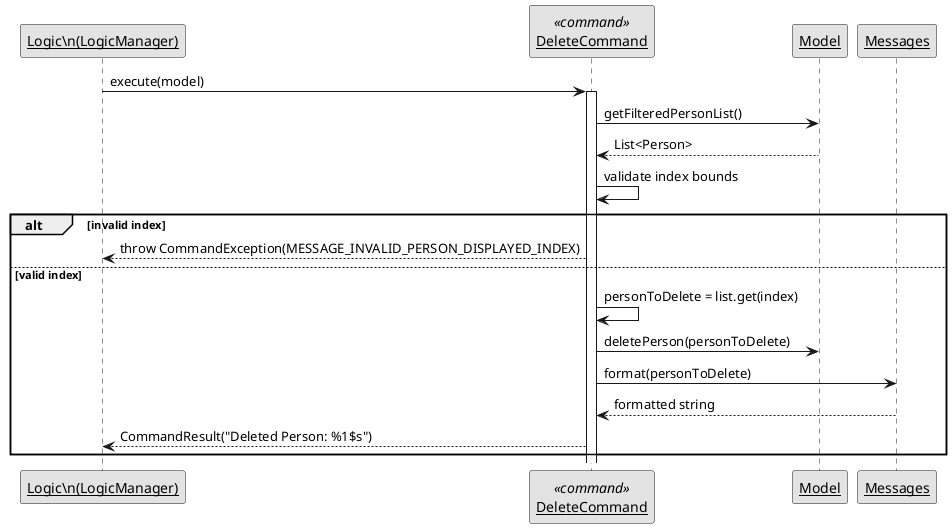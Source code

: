 @startuml
' Delete command execution sequence
' Mirrors code in
' - src/main/java/seedu/address/logic/LogicManager.java
' - src/main/java/seedu/address/logic/commands/DeleteCommand.java
' - src/main/java/seedu/address/model/Model.java

skinparam monochrome true
skinparam shadowing false
skinparam sequenceArrowThickness 1
skinparam sequenceParticipant underline

participant "Logic\\n(LogicManager)" as LM
participant "DeleteCommand" as DC <<command>>
participant Model as M
participant Messages as MSG

LM -> DC : execute(model)
activate DC
DC -> M : getFilteredPersonList()
M --> DC : List<Person>
DC -> DC : validate index bounds
alt invalid index
  DC --> LM : throw CommandException(MESSAGE_INVALID_PERSON_DISPLAYED_INDEX)
else valid index
  DC -> DC : personToDelete = list.get(index)
  DC -> M : deletePerson(personToDelete)
  DC -> MSG : format(personToDelete)
  MSG --> DC : formatted string
  DC --> LM : CommandResult("Deleted Person: %1$s")
end
@enduml
